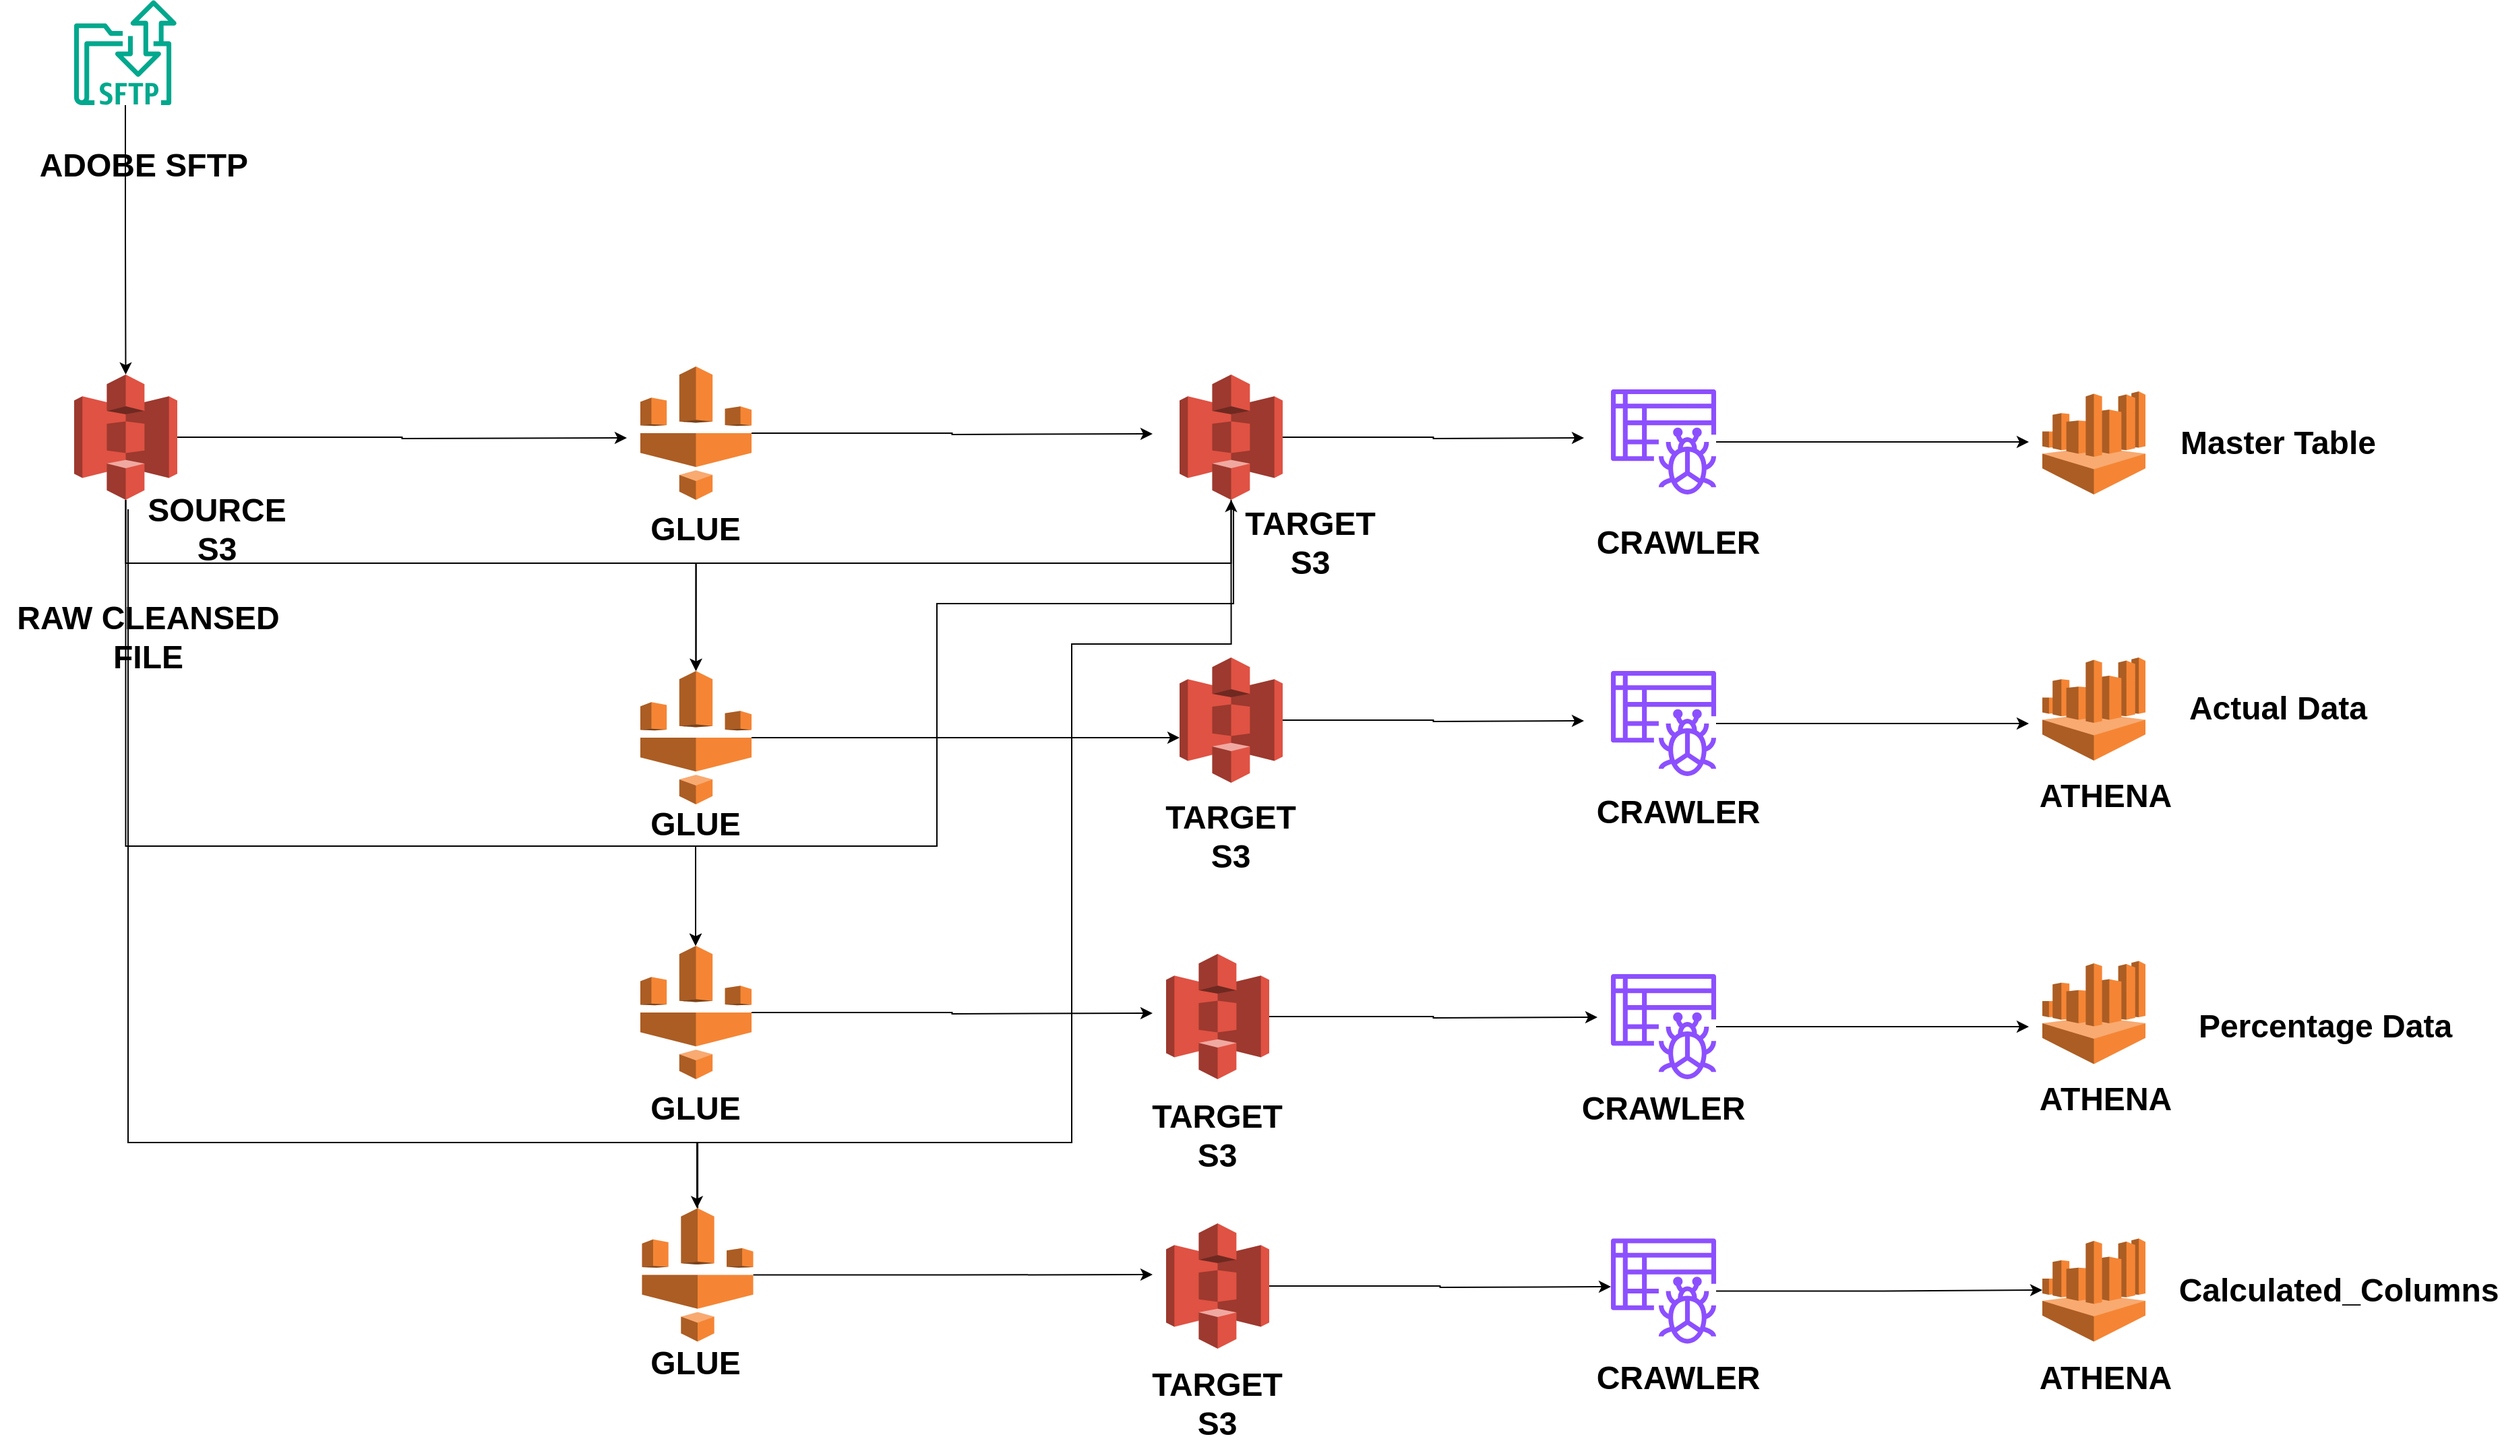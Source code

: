 <mxfile version="25.0.3">
  <diagram name="Page-1" id="LbxqMVC0fUlBfVkRT1Ha">
    <mxGraphModel dx="4185" dy="2130" grid="1" gridSize="10" guides="1" tooltips="1" connect="1" arrows="1" fold="1" page="1" pageScale="1" pageWidth="1600" pageHeight="900" math="0" shadow="0">
      <root>
        <mxCell id="0" />
        <mxCell id="1" parent="0" />
        <mxCell id="zHnyawnvd95WRPIFHa74-61" value="" style="edgeStyle=orthogonalEdgeStyle;rounded=0;orthogonalLoop=1;jettySize=auto;html=1;entryX=0.5;entryY=0;entryDx=0;entryDy=0;entryPerimeter=0;fontStyle=1" parent="1" source="zHnyawnvd95WRPIFHa74-1" target="zHnyawnvd95WRPIFHa74-2" edge="1">
          <mxGeometry relative="1" as="geometry">
            <mxPoint x="-1282" y="89.0" as="targetPoint" />
          </mxGeometry>
        </mxCell>
        <mxCell id="zHnyawnvd95WRPIFHa74-1" value="" style="sketch=0;outlineConnect=0;fontColor=#232F3E;gradientColor=none;fillColor=#01A88D;strokeColor=none;dashed=0;verticalLabelPosition=bottom;verticalAlign=top;align=center;html=1;fontSize=12;fontStyle=1;aspect=fixed;shape=mxgraph.aws4.transfer_for_sftp_resource;" parent="1" vertex="1">
          <mxGeometry x="-1320" y="-78" width="76" height="78" as="geometry" />
        </mxCell>
        <mxCell id="zHnyawnvd95WRPIFHa74-22" value="" style="edgeStyle=orthogonalEdgeStyle;rounded=0;orthogonalLoop=1;jettySize=auto;html=1;fontStyle=1" parent="1" source="zHnyawnvd95WRPIFHa74-2" edge="1">
          <mxGeometry relative="1" as="geometry">
            <mxPoint x="-910" y="247" as="targetPoint" />
          </mxGeometry>
        </mxCell>
        <mxCell id="bqDAIESb9aBNyUJd7Q6L-8" value="" style="edgeStyle=orthogonalEdgeStyle;rounded=0;orthogonalLoop=1;jettySize=auto;html=1;entryX=0.5;entryY=0;entryDx=0;entryDy=0;entryPerimeter=0;" edge="1" parent="1" source="zHnyawnvd95WRPIFHa74-2" target="zHnyawnvd95WRPIFHa74-8">
          <mxGeometry relative="1" as="geometry">
            <mxPoint x="-1281.778" y="389.5" as="targetPoint" />
            <Array as="points">
              <mxPoint x="-1282" y="340" />
              <mxPoint x="-859" y="340" />
            </Array>
          </mxGeometry>
        </mxCell>
        <mxCell id="zHnyawnvd95WRPIFHa74-2" value="" style="outlineConnect=0;dashed=0;verticalLabelPosition=bottom;verticalAlign=top;align=center;html=1;shape=mxgraph.aws3.s3;fillColor=#E05243;gradientColor=none;fontStyle=1" parent="1" vertex="1">
          <mxGeometry x="-1320" y="200" width="76.5" height="93" as="geometry" />
        </mxCell>
        <mxCell id="zHnyawnvd95WRPIFHa74-24" value="" style="edgeStyle=orthogonalEdgeStyle;rounded=0;orthogonalLoop=1;jettySize=auto;html=1;fontStyle=1" parent="1" source="zHnyawnvd95WRPIFHa74-3" edge="1">
          <mxGeometry relative="1" as="geometry">
            <mxPoint x="-520" y="244" as="targetPoint" />
          </mxGeometry>
        </mxCell>
        <mxCell id="zHnyawnvd95WRPIFHa74-3" value="" style="outlineConnect=0;dashed=0;verticalLabelPosition=bottom;verticalAlign=top;align=center;html=1;shape=mxgraph.aws3.glue;fillColor=#F58534;gradientColor=none;fontStyle=1" parent="1" vertex="1">
          <mxGeometry x="-900" y="194" width="82.5" height="99" as="geometry" />
        </mxCell>
        <mxCell id="zHnyawnvd95WRPIFHa74-4" value="" style="outlineConnect=0;dashed=0;verticalLabelPosition=bottom;verticalAlign=top;align=center;html=1;shape=mxgraph.aws3.athena;fillColor=#F58534;gradientColor=none;fontStyle=1" parent="1" vertex="1">
          <mxGeometry x="140" y="212.5" width="76.5" height="76.5" as="geometry" />
        </mxCell>
        <mxCell id="zHnyawnvd95WRPIFHa74-26" value="" style="edgeStyle=orthogonalEdgeStyle;rounded=0;orthogonalLoop=1;jettySize=auto;html=1;fontStyle=1" parent="1" source="zHnyawnvd95WRPIFHa74-5" edge="1">
          <mxGeometry relative="1" as="geometry">
            <mxPoint x="-200" y="247" as="targetPoint" />
          </mxGeometry>
        </mxCell>
        <mxCell id="zHnyawnvd95WRPIFHa74-35" value="" style="edgeStyle=orthogonalEdgeStyle;rounded=0;orthogonalLoop=1;jettySize=auto;html=1;entryX=0.5;entryY=0;entryDx=0;entryDy=0;entryPerimeter=0;fontStyle=1" parent="1" source="zHnyawnvd95WRPIFHa74-5" target="zHnyawnvd95WRPIFHa74-8" edge="1">
          <mxGeometry relative="1" as="geometry">
            <Array as="points">
              <mxPoint x="-462" y="340" />
              <mxPoint x="-859" y="340" />
            </Array>
          </mxGeometry>
        </mxCell>
        <mxCell id="zHnyawnvd95WRPIFHa74-5" value="" style="outlineConnect=0;dashed=0;verticalLabelPosition=bottom;verticalAlign=top;align=center;html=1;shape=mxgraph.aws3.s3;fillColor=#E05243;gradientColor=none;fontStyle=1" parent="1" vertex="1">
          <mxGeometry x="-500" y="200" width="76.5" height="93" as="geometry" />
        </mxCell>
        <mxCell id="zHnyawnvd95WRPIFHa74-30" value="" style="edgeStyle=orthogonalEdgeStyle;rounded=0;orthogonalLoop=1;jettySize=auto;html=1;fontStyle=1" parent="1" source="zHnyawnvd95WRPIFHa74-6" edge="1">
          <mxGeometry relative="1" as="geometry">
            <mxPoint x="130" y="250" as="targetPoint" />
          </mxGeometry>
        </mxCell>
        <mxCell id="zHnyawnvd95WRPIFHa74-6" value="" style="sketch=0;outlineConnect=0;fontColor=#232F3E;gradientColor=none;fillColor=#8C4FFF;strokeColor=none;dashed=0;verticalLabelPosition=bottom;verticalAlign=top;align=center;html=1;fontSize=12;fontStyle=1;aspect=fixed;pointerEvents=1;shape=mxgraph.aws4.glue_crawlers;" parent="1" vertex="1">
          <mxGeometry x="-180" y="211" width="78" height="78" as="geometry" />
        </mxCell>
        <mxCell id="zHnyawnvd95WRPIFHa74-39" value="" style="edgeStyle=orthogonalEdgeStyle;rounded=0;orthogonalLoop=1;jettySize=auto;html=1;fontStyle=1" parent="1" source="zHnyawnvd95WRPIFHa74-7" edge="1">
          <mxGeometry relative="1" as="geometry">
            <mxPoint x="-200" y="457" as="targetPoint" />
          </mxGeometry>
        </mxCell>
        <mxCell id="zHnyawnvd95WRPIFHa74-7" value="" style="outlineConnect=0;dashed=0;verticalLabelPosition=bottom;verticalAlign=top;align=center;html=1;shape=mxgraph.aws3.s3;fillColor=#E05243;gradientColor=none;fontStyle=1" parent="1" vertex="1">
          <mxGeometry x="-500" y="410" width="76.5" height="93" as="geometry" />
        </mxCell>
        <mxCell id="zHnyawnvd95WRPIFHa74-37" value="" style="edgeStyle=orthogonalEdgeStyle;rounded=0;orthogonalLoop=1;jettySize=auto;html=1;fontStyle=1" parent="1" source="zHnyawnvd95WRPIFHa74-8" target="zHnyawnvd95WRPIFHa74-7" edge="1">
          <mxGeometry relative="1" as="geometry">
            <mxPoint x="-520" y="470" as="targetPoint" />
            <Array as="points">
              <mxPoint x="-580" y="470" />
              <mxPoint x="-580" y="470" />
            </Array>
          </mxGeometry>
        </mxCell>
        <mxCell id="zHnyawnvd95WRPIFHa74-8" value="" style="outlineConnect=0;dashed=0;verticalLabelPosition=bottom;verticalAlign=top;align=center;html=1;shape=mxgraph.aws3.glue;fillColor=#F58534;gradientColor=none;fontStyle=1" parent="1" vertex="1">
          <mxGeometry x="-900" y="420" width="82.5" height="99" as="geometry" />
        </mxCell>
        <mxCell id="zHnyawnvd95WRPIFHa74-41" value="" style="edgeStyle=orthogonalEdgeStyle;rounded=0;orthogonalLoop=1;jettySize=auto;html=1;fontStyle=1" parent="1" source="zHnyawnvd95WRPIFHa74-9" edge="1">
          <mxGeometry relative="1" as="geometry">
            <mxPoint x="130" y="459" as="targetPoint" />
          </mxGeometry>
        </mxCell>
        <mxCell id="zHnyawnvd95WRPIFHa74-9" value="" style="sketch=0;outlineConnect=0;fontColor=#232F3E;gradientColor=none;fillColor=#8C4FFF;strokeColor=none;dashed=0;verticalLabelPosition=bottom;verticalAlign=top;align=center;html=1;fontSize=12;fontStyle=1;aspect=fixed;pointerEvents=1;shape=mxgraph.aws4.glue_crawlers;" parent="1" vertex="1">
          <mxGeometry x="-180" y="420" width="78" height="78" as="geometry" />
        </mxCell>
        <mxCell id="zHnyawnvd95WRPIFHa74-10" value="" style="outlineConnect=0;dashed=0;verticalLabelPosition=bottom;verticalAlign=top;align=center;html=1;shape=mxgraph.aws3.athena;fillColor=#F58534;gradientColor=none;fontStyle=1" parent="1" vertex="1">
          <mxGeometry x="140" y="410" width="76.5" height="76.5" as="geometry" />
        </mxCell>
        <mxCell id="zHnyawnvd95WRPIFHa74-51" value="" style="edgeStyle=orthogonalEdgeStyle;rounded=0;orthogonalLoop=1;jettySize=auto;html=1;fontStyle=1" parent="1" source="zHnyawnvd95WRPIFHa74-11" edge="1">
          <mxGeometry relative="1" as="geometry">
            <mxPoint x="-520" y="868" as="targetPoint" />
          </mxGeometry>
        </mxCell>
        <mxCell id="bqDAIESb9aBNyUJd7Q6L-14" value="" style="edgeStyle=orthogonalEdgeStyle;rounded=0;orthogonalLoop=1;jettySize=auto;html=1;entryX=0.5;entryY=1;entryDx=0;entryDy=0;entryPerimeter=0;" edge="1" parent="1" source="zHnyawnvd95WRPIFHa74-11" target="zHnyawnvd95WRPIFHa74-5">
          <mxGeometry relative="1" as="geometry">
            <mxPoint x="-460" y="320" as="targetPoint" />
            <Array as="points">
              <mxPoint x="-858" y="770" />
              <mxPoint x="-580" y="770" />
              <mxPoint x="-580" y="400" />
              <mxPoint x="-462" y="400" />
            </Array>
          </mxGeometry>
        </mxCell>
        <mxCell id="bqDAIESb9aBNyUJd7Q6L-20" value="" style="edgeStyle=orthogonalEdgeStyle;rounded=0;orthogonalLoop=1;jettySize=auto;html=1;" edge="1" parent="1" target="zHnyawnvd95WRPIFHa74-11">
          <mxGeometry relative="1" as="geometry">
            <mxPoint x="-1280" y="300" as="sourcePoint" />
            <Array as="points">
              <mxPoint x="-1280" y="770" />
              <mxPoint x="-858" y="770" />
            </Array>
          </mxGeometry>
        </mxCell>
        <mxCell id="zHnyawnvd95WRPIFHa74-11" value="" style="outlineConnect=0;dashed=0;verticalLabelPosition=bottom;verticalAlign=top;align=center;html=1;shape=mxgraph.aws3.glue;fillColor=#F58534;gradientColor=none;fontStyle=1" parent="1" vertex="1">
          <mxGeometry x="-898.75" y="818.75" width="82.5" height="99" as="geometry" />
        </mxCell>
        <mxCell id="zHnyawnvd95WRPIFHa74-45" value="" style="edgeStyle=orthogonalEdgeStyle;rounded=0;orthogonalLoop=1;jettySize=auto;html=1;fontStyle=1" parent="1" source="zHnyawnvd95WRPIFHa74-12" edge="1">
          <mxGeometry relative="1" as="geometry">
            <mxPoint x="-520" y="674" as="targetPoint" />
          </mxGeometry>
        </mxCell>
        <mxCell id="bqDAIESb9aBNyUJd7Q6L-13" value="" style="edgeStyle=orthogonalEdgeStyle;rounded=0;orthogonalLoop=1;jettySize=auto;html=1;" edge="1" parent="1" target="zHnyawnvd95WRPIFHa74-12">
          <mxGeometry relative="1" as="geometry">
            <mxPoint x="-460" y="300" as="sourcePoint" />
            <Array as="points">
              <mxPoint x="-460" y="370" />
              <mxPoint x="-680" y="370" />
              <mxPoint x="-680" y="550" />
              <mxPoint x="-859" y="550" />
            </Array>
          </mxGeometry>
        </mxCell>
        <mxCell id="zHnyawnvd95WRPIFHa74-12" value="" style="outlineConnect=0;dashed=0;verticalLabelPosition=bottom;verticalAlign=top;align=center;html=1;shape=mxgraph.aws3.glue;fillColor=#F58534;gradientColor=none;fontStyle=1" parent="1" vertex="1">
          <mxGeometry x="-900" y="624" width="82.5" height="99" as="geometry" />
        </mxCell>
        <mxCell id="zHnyawnvd95WRPIFHa74-47" value="" style="edgeStyle=orthogonalEdgeStyle;rounded=0;orthogonalLoop=1;jettySize=auto;html=1;fontStyle=1" parent="1" source="zHnyawnvd95WRPIFHa74-13" edge="1">
          <mxGeometry relative="1" as="geometry">
            <mxPoint x="-190" y="677" as="targetPoint" />
          </mxGeometry>
        </mxCell>
        <mxCell id="zHnyawnvd95WRPIFHa74-13" value="" style="outlineConnect=0;dashed=0;verticalLabelPosition=bottom;verticalAlign=top;align=center;html=1;shape=mxgraph.aws3.s3;fillColor=#E05243;gradientColor=none;fontStyle=1" parent="1" vertex="1">
          <mxGeometry x="-510" y="630" width="76.5" height="93" as="geometry" />
        </mxCell>
        <mxCell id="zHnyawnvd95WRPIFHa74-54" value="" style="edgeStyle=orthogonalEdgeStyle;rounded=0;orthogonalLoop=1;jettySize=auto;html=1;fontStyle=1" parent="1" source="zHnyawnvd95WRPIFHa74-14" edge="1">
          <mxGeometry relative="1" as="geometry">
            <mxPoint x="-180" y="877" as="targetPoint" />
          </mxGeometry>
        </mxCell>
        <mxCell id="zHnyawnvd95WRPIFHa74-14" value="" style="outlineConnect=0;dashed=0;verticalLabelPosition=bottom;verticalAlign=top;align=center;html=1;shape=mxgraph.aws3.s3;fillColor=#E05243;gradientColor=none;fontStyle=1" parent="1" vertex="1">
          <mxGeometry x="-510" y="830" width="76.5" height="93" as="geometry" />
        </mxCell>
        <mxCell id="zHnyawnvd95WRPIFHa74-49" value="" style="edgeStyle=orthogonalEdgeStyle;rounded=0;orthogonalLoop=1;jettySize=auto;html=1;fontStyle=1" parent="1" source="zHnyawnvd95WRPIFHa74-15" edge="1">
          <mxGeometry relative="1" as="geometry">
            <mxPoint x="130" y="684" as="targetPoint" />
          </mxGeometry>
        </mxCell>
        <mxCell id="zHnyawnvd95WRPIFHa74-15" value="" style="sketch=0;outlineConnect=0;fontColor=#232F3E;gradientColor=none;fillColor=#8C4FFF;strokeColor=none;dashed=0;verticalLabelPosition=bottom;verticalAlign=top;align=center;html=1;fontSize=12;fontStyle=1;aspect=fixed;pointerEvents=1;shape=mxgraph.aws4.glue_crawlers;" parent="1" vertex="1">
          <mxGeometry x="-180" y="645" width="78" height="78" as="geometry" />
        </mxCell>
        <mxCell id="zHnyawnvd95WRPIFHa74-16" value="" style="outlineConnect=0;dashed=0;verticalLabelPosition=bottom;verticalAlign=top;align=center;html=1;shape=mxgraph.aws3.athena;fillColor=#F58534;gradientColor=none;fontStyle=1" parent="1" vertex="1">
          <mxGeometry x="140" y="635.25" width="76.5" height="76.5" as="geometry" />
        </mxCell>
        <mxCell id="zHnyawnvd95WRPIFHa74-56" value="" style="edgeStyle=orthogonalEdgeStyle;rounded=0;orthogonalLoop=1;jettySize=auto;html=1;entryX=0;entryY=0.5;entryDx=0;entryDy=0;entryPerimeter=0;fontStyle=1" parent="1" source="zHnyawnvd95WRPIFHa74-17" target="zHnyawnvd95WRPIFHa74-18" edge="1">
          <mxGeometry relative="1" as="geometry">
            <mxPoint x="-23" y="880.25" as="targetPoint" />
          </mxGeometry>
        </mxCell>
        <mxCell id="zHnyawnvd95WRPIFHa74-17" value="" style="sketch=0;outlineConnect=0;fontColor=#232F3E;gradientColor=none;fillColor=#8C4FFF;strokeColor=none;dashed=0;verticalLabelPosition=bottom;verticalAlign=top;align=center;html=1;fontSize=12;fontStyle=1;aspect=fixed;pointerEvents=1;shape=mxgraph.aws4.glue_crawlers;" parent="1" vertex="1">
          <mxGeometry x="-180" y="841.25" width="78" height="78" as="geometry" />
        </mxCell>
        <mxCell id="zHnyawnvd95WRPIFHa74-18" value="" style="outlineConnect=0;dashed=0;verticalLabelPosition=bottom;verticalAlign=top;align=center;html=1;shape=mxgraph.aws3.athena;fillColor=#F58534;gradientColor=none;fontStyle=1" parent="1" vertex="1">
          <mxGeometry x="140" y="841.25" width="76.5" height="76.5" as="geometry" />
        </mxCell>
        <mxCell id="zHnyawnvd95WRPIFHa74-62" value="&lt;font style=&quot;font-size: 24px;&quot;&gt;&lt;span&gt;ADOBE SFTP&amp;nbsp;&lt;/span&gt;&lt;/font&gt;" style="text;strokeColor=none;align=center;fillColor=none;html=1;verticalAlign=middle;whiteSpace=wrap;rounded=0;fontStyle=1" parent="1" vertex="1">
          <mxGeometry x="-1360" y="30" width="190" height="30" as="geometry" />
        </mxCell>
        <mxCell id="zHnyawnvd95WRPIFHa74-64" value="&lt;font style=&quot;font-size: 24px;&quot;&gt;&lt;span&gt;Master Table&lt;/span&gt;&lt;/font&gt;" style="text;strokeColor=none;align=center;fillColor=none;html=1;verticalAlign=middle;whiteSpace=wrap;rounded=0;fontStyle=1" parent="1" vertex="1">
          <mxGeometry x="230" y="235.75" width="170" height="30" as="geometry" />
        </mxCell>
        <mxCell id="zHnyawnvd95WRPIFHa74-65" value="&lt;font style=&quot;font-size: 24px;&quot;&gt;&lt;span&gt;ATHENA&lt;/span&gt;&lt;/font&gt;" style="text;strokeColor=none;align=center;fillColor=none;html=1;verticalAlign=middle;whiteSpace=wrap;rounded=0;fontStyle=1" parent="1" vertex="1">
          <mxGeometry x="156.5" y="930" width="60" height="30" as="geometry" />
        </mxCell>
        <mxCell id="zHnyawnvd95WRPIFHa74-68" value="&lt;font style=&quot;font-size: 24px;&quot;&gt;&lt;span&gt;ATHENA&lt;/span&gt;&lt;/font&gt;" style="text;strokeColor=none;align=center;fillColor=none;html=1;verticalAlign=middle;whiteSpace=wrap;rounded=0;fontStyle=1" parent="1" vertex="1">
          <mxGeometry x="156.5" y="498" width="60" height="30" as="geometry" />
        </mxCell>
        <mxCell id="zHnyawnvd95WRPIFHa74-71" value="&lt;font style=&quot;font-size: 24px;&quot;&gt;&lt;span&gt;ATHENA&lt;/span&gt;&lt;/font&gt;" style="text;strokeColor=none;align=center;fillColor=none;html=1;verticalAlign=middle;whiteSpace=wrap;rounded=0;fontStyle=1" parent="1" vertex="1">
          <mxGeometry x="156.5" y="723" width="60" height="30" as="geometry" />
        </mxCell>
        <mxCell id="zHnyawnvd95WRPIFHa74-72" value="&lt;span style=&quot;font-size: 24px;&quot;&gt;Actual Data&lt;/span&gt;" style="text;strokeColor=none;align=center;fillColor=none;html=1;verticalAlign=middle;whiteSpace=wrap;rounded=0;fontStyle=1" parent="1" vertex="1">
          <mxGeometry x="240" y="433.25" width="150" height="30" as="geometry" />
        </mxCell>
        <mxCell id="zHnyawnvd95WRPIFHa74-73" value="&lt;font style=&quot;font-size: 24px;&quot;&gt;&lt;b&gt;Percentage Data&lt;/b&gt;&lt;/font&gt;" style="text;strokeColor=none;align=center;fillColor=none;html=1;verticalAlign=middle;whiteSpace=wrap;rounded=0;" parent="1" vertex="1">
          <mxGeometry x="230" y="669" width="240" height="30" as="geometry" />
        </mxCell>
        <mxCell id="zHnyawnvd95WRPIFHa74-74" value="&lt;font style=&quot;font-size: 24px;&quot;&gt;&lt;b&gt;Calculated_Columns&lt;/b&gt;&lt;/font&gt;" style="text;strokeColor=none;align=center;fillColor=none;html=1;verticalAlign=middle;whiteSpace=wrap;rounded=0;" parent="1" vertex="1">
          <mxGeometry x="330" y="864.5" width="60" height="30" as="geometry" />
        </mxCell>
        <mxCell id="zHnyawnvd95WRPIFHa74-76" value="&lt;font style=&quot;font-size: 24px;&quot;&gt;CRAWLER&lt;/font&gt;" style="text;strokeColor=none;align=center;fillColor=none;html=1;verticalAlign=middle;whiteSpace=wrap;rounded=0;fontStyle=1" parent="1" vertex="1">
          <mxGeometry x="-160" y="310" width="60" height="30" as="geometry" />
        </mxCell>
        <mxCell id="zHnyawnvd95WRPIFHa74-77" value="&lt;span style=&quot;font-size: 24px;&quot;&gt;&lt;b&gt;TARGET S3&lt;/b&gt;&lt;/span&gt;" style="text;strokeColor=none;align=center;fillColor=none;html=1;verticalAlign=middle;whiteSpace=wrap;rounded=0;" parent="1" vertex="1">
          <mxGeometry x="-433.5" y="310" width="60" height="30" as="geometry" />
        </mxCell>
        <mxCell id="zHnyawnvd95WRPIFHa74-81" value="&lt;font style=&quot;font-size: 24px;&quot;&gt;&lt;b&gt;GLUE&lt;/b&gt;&lt;/font&gt;" style="text;strokeColor=none;align=center;fillColor=none;html=1;verticalAlign=middle;whiteSpace=wrap;rounded=0;" parent="1" vertex="1">
          <mxGeometry x="-888.75" y="300" width="60" height="30" as="geometry" />
        </mxCell>
        <mxCell id="bqDAIESb9aBNyUJd7Q6L-5" value="&lt;font style=&quot;font-size: 24px;&quot;&gt;&lt;b&gt;SOURCE S3&lt;/b&gt;&lt;/font&gt;" style="text;strokeColor=none;align=center;fillColor=none;html=1;verticalAlign=middle;whiteSpace=wrap;rounded=0;" vertex="1" parent="1">
          <mxGeometry x="-1244" y="300" width="60" height="30" as="geometry" />
        </mxCell>
        <mxCell id="bqDAIESb9aBNyUJd7Q6L-24" value="" style="edgeStyle=orthogonalEdgeStyle;rounded=0;orthogonalLoop=1;jettySize=auto;html=1;" edge="1" parent="1" source="zHnyawnvd95WRPIFHa74-2" target="zHnyawnvd95WRPIFHa74-12">
          <mxGeometry relative="1" as="geometry">
            <mxPoint x="-1280" y="300" as="sourcePoint" />
            <Array as="points">
              <mxPoint x="-1282" y="550" />
              <mxPoint x="-859" y="550" />
            </Array>
          </mxGeometry>
        </mxCell>
        <mxCell id="bqDAIESb9aBNyUJd7Q6L-4" value="&lt;font style=&quot;font-size: 24px;&quot;&gt;&lt;b&gt;RAW CLEANSED FILE&lt;/b&gt;&lt;/font&gt;" style="text;strokeColor=none;align=center;fillColor=none;html=1;verticalAlign=middle;whiteSpace=wrap;rounded=0;" vertex="1" parent="1">
          <mxGeometry x="-1375" y="380" width="220" height="30" as="geometry" />
        </mxCell>
        <mxCell id="bqDAIESb9aBNyUJd7Q6L-27" value="&lt;font style=&quot;font-size: 24px;&quot;&gt;&lt;b&gt;GLUE&lt;/b&gt;&lt;/font&gt;" style="text;strokeColor=none;align=center;fillColor=none;html=1;verticalAlign=middle;whiteSpace=wrap;rounded=0;" vertex="1" parent="1">
          <mxGeometry x="-888.75" y="519" width="60" height="30" as="geometry" />
        </mxCell>
        <mxCell id="bqDAIESb9aBNyUJd7Q6L-29" value="&lt;font style=&quot;font-size: 24px;&quot;&gt;&lt;b&gt;GLUE&lt;/b&gt;&lt;/font&gt;" style="text;strokeColor=none;align=center;fillColor=none;html=1;verticalAlign=middle;whiteSpace=wrap;rounded=0;" vertex="1" parent="1">
          <mxGeometry x="-888.75" y="730" width="60" height="30" as="geometry" />
        </mxCell>
        <mxCell id="bqDAIESb9aBNyUJd7Q6L-30" value="&lt;font style=&quot;font-size: 24px;&quot;&gt;&lt;b&gt;GLUE&lt;/b&gt;&lt;/font&gt;" style="text;strokeColor=none;align=center;fillColor=none;html=1;verticalAlign=middle;whiteSpace=wrap;rounded=0;" vertex="1" parent="1">
          <mxGeometry x="-888.75" y="919.25" width="60" height="30" as="geometry" />
        </mxCell>
        <mxCell id="bqDAIESb9aBNyUJd7Q6L-32" value="&lt;span style=&quot;font-size: 24px;&quot;&gt;&lt;b&gt;TARGET S3&lt;/b&gt;&lt;/span&gt;" style="text;strokeColor=none;align=center;fillColor=none;html=1;verticalAlign=middle;whiteSpace=wrap;rounded=0;" vertex="1" parent="1">
          <mxGeometry x="-491.75" y="528" width="60" height="30" as="geometry" />
        </mxCell>
        <mxCell id="bqDAIESb9aBNyUJd7Q6L-34" value="&lt;span style=&quot;font-size: 24px;&quot;&gt;&lt;b&gt;TARGET S3&lt;/b&gt;&lt;/span&gt;" style="text;strokeColor=none;align=center;fillColor=none;html=1;verticalAlign=middle;whiteSpace=wrap;rounded=0;" vertex="1" parent="1">
          <mxGeometry x="-501.75" y="750" width="60" height="30" as="geometry" />
        </mxCell>
        <mxCell id="bqDAIESb9aBNyUJd7Q6L-35" value="&lt;span style=&quot;font-size: 24px;&quot;&gt;&lt;b&gt;TARGET S3&lt;/b&gt;&lt;/span&gt;" style="text;strokeColor=none;align=center;fillColor=none;html=1;verticalAlign=middle;whiteSpace=wrap;rounded=0;" vertex="1" parent="1">
          <mxGeometry x="-501.75" y="949.25" width="60" height="30" as="geometry" />
        </mxCell>
        <mxCell id="bqDAIESb9aBNyUJd7Q6L-36" value="&lt;font style=&quot;font-size: 24px;&quot;&gt;CRAWLER&lt;/font&gt;" style="text;strokeColor=none;align=center;fillColor=none;html=1;verticalAlign=middle;whiteSpace=wrap;rounded=0;fontStyle=1" vertex="1" parent="1">
          <mxGeometry x="-160" y="510" width="60" height="30" as="geometry" />
        </mxCell>
        <mxCell id="bqDAIESb9aBNyUJd7Q6L-37" value="&lt;font style=&quot;font-size: 24px;&quot;&gt;CRAWLER&lt;/font&gt;" style="text;strokeColor=none;align=center;fillColor=none;html=1;verticalAlign=middle;whiteSpace=wrap;rounded=0;fontStyle=1" vertex="1" parent="1">
          <mxGeometry x="-171" y="730" width="60" height="30" as="geometry" />
        </mxCell>
        <mxCell id="bqDAIESb9aBNyUJd7Q6L-38" value="&lt;font style=&quot;font-size: 24px;&quot;&gt;CRAWLER&lt;/font&gt;" style="text;strokeColor=none;align=center;fillColor=none;html=1;verticalAlign=middle;whiteSpace=wrap;rounded=0;fontStyle=1" vertex="1" parent="1">
          <mxGeometry x="-160" y="930" width="60" height="30" as="geometry" />
        </mxCell>
      </root>
    </mxGraphModel>
  </diagram>
</mxfile>

